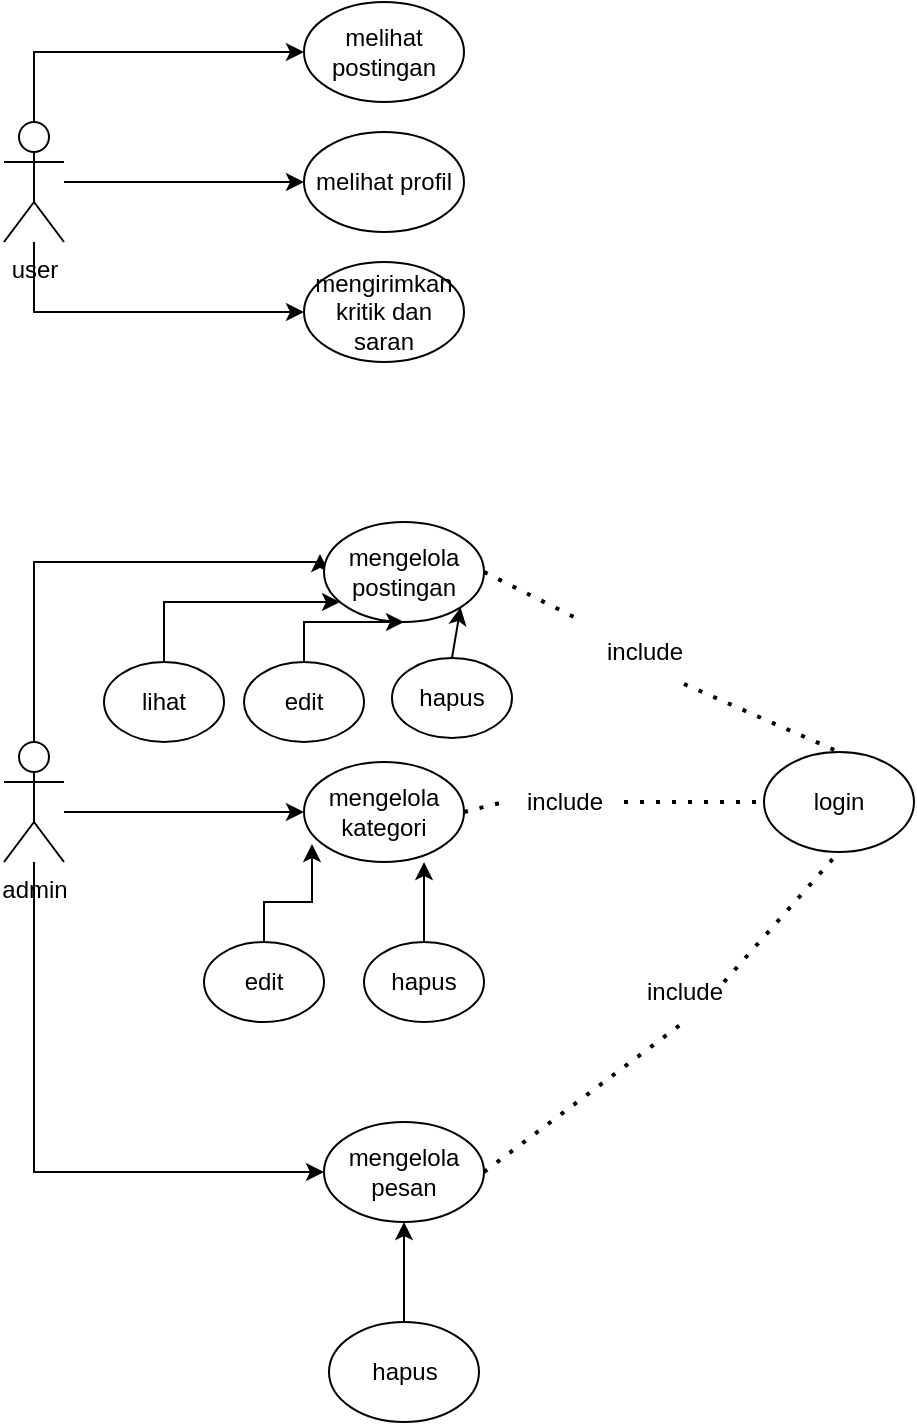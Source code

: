<mxfile version="21.6.8" type="github" pages="2">
  <diagram name="Halaman-1" id="RSVHsqRsbo349FEQMMsI">
    <mxGraphModel dx="1034" dy="436" grid="1" gridSize="10" guides="1" tooltips="1" connect="1" arrows="1" fold="1" page="1" pageScale="1" pageWidth="827" pageHeight="1169" math="0" shadow="0">
      <root>
        <mxCell id="0" />
        <mxCell id="1" parent="0" />
        <mxCell id="zydpl3n6GphYfxGXzcQ3-6" style="edgeStyle=orthogonalEdgeStyle;rounded=0;orthogonalLoop=1;jettySize=auto;html=1;" parent="1" source="zydpl3n6GphYfxGXzcQ3-1" target="zydpl3n6GphYfxGXzcQ3-3" edge="1">
          <mxGeometry relative="1" as="geometry">
            <Array as="points">
              <mxPoint x="115" y="285" />
            </Array>
          </mxGeometry>
        </mxCell>
        <mxCell id="zydpl3n6GphYfxGXzcQ3-7" style="edgeStyle=orthogonalEdgeStyle;rounded=0;orthogonalLoop=1;jettySize=auto;html=1;" parent="1" source="zydpl3n6GphYfxGXzcQ3-1" target="zydpl3n6GphYfxGXzcQ3-4" edge="1">
          <mxGeometry relative="1" as="geometry">
            <Array as="points">
              <mxPoint x="180" y="350" />
              <mxPoint x="180" y="350" />
            </Array>
          </mxGeometry>
        </mxCell>
        <mxCell id="zydpl3n6GphYfxGXzcQ3-15" style="edgeStyle=orthogonalEdgeStyle;rounded=0;orthogonalLoop=1;jettySize=auto;html=1;entryX=0;entryY=0.5;entryDx=0;entryDy=0;" parent="1" source="zydpl3n6GphYfxGXzcQ3-1" target="zydpl3n6GphYfxGXzcQ3-5" edge="1">
          <mxGeometry relative="1" as="geometry">
            <Array as="points">
              <mxPoint x="115" y="415" />
            </Array>
          </mxGeometry>
        </mxCell>
        <mxCell id="zydpl3n6GphYfxGXzcQ3-1" value="user" style="shape=umlActor;verticalLabelPosition=bottom;verticalAlign=top;html=1;outlineConnect=0;" parent="1" vertex="1">
          <mxGeometry x="100" y="320" width="30" height="60" as="geometry" />
        </mxCell>
        <mxCell id="zydpl3n6GphYfxGXzcQ3-16" style="edgeStyle=orthogonalEdgeStyle;rounded=0;orthogonalLoop=1;jettySize=auto;html=1;entryX=-0.025;entryY=0.32;entryDx=0;entryDy=0;entryPerimeter=0;" parent="1" source="zydpl3n6GphYfxGXzcQ3-2" target="zydpl3n6GphYfxGXzcQ3-9" edge="1">
          <mxGeometry relative="1" as="geometry">
            <Array as="points">
              <mxPoint x="115" y="540" />
              <mxPoint x="258" y="540" />
            </Array>
          </mxGeometry>
        </mxCell>
        <mxCell id="zydpl3n6GphYfxGXzcQ3-17" style="edgeStyle=orthogonalEdgeStyle;rounded=0;orthogonalLoop=1;jettySize=auto;html=1;entryX=0;entryY=0.5;entryDx=0;entryDy=0;" parent="1" source="zydpl3n6GphYfxGXzcQ3-2" target="zydpl3n6GphYfxGXzcQ3-10" edge="1">
          <mxGeometry relative="1" as="geometry">
            <Array as="points">
              <mxPoint x="170" y="665" />
              <mxPoint x="170" y="665" />
            </Array>
          </mxGeometry>
        </mxCell>
        <mxCell id="zydpl3n6GphYfxGXzcQ3-18" style="edgeStyle=orthogonalEdgeStyle;rounded=0;orthogonalLoop=1;jettySize=auto;html=1;entryX=0;entryY=0.5;entryDx=0;entryDy=0;" parent="1" source="zydpl3n6GphYfxGXzcQ3-2" target="zydpl3n6GphYfxGXzcQ3-11" edge="1">
          <mxGeometry relative="1" as="geometry">
            <Array as="points">
              <mxPoint x="115" y="845" />
            </Array>
          </mxGeometry>
        </mxCell>
        <mxCell id="zydpl3n6GphYfxGXzcQ3-2" value="admin" style="shape=umlActor;verticalLabelPosition=bottom;verticalAlign=top;html=1;outlineConnect=0;" parent="1" vertex="1">
          <mxGeometry x="100" y="630" width="30" height="60" as="geometry" />
        </mxCell>
        <mxCell id="zydpl3n6GphYfxGXzcQ3-3" value="melihat postingan" style="ellipse;whiteSpace=wrap;html=1;" parent="1" vertex="1">
          <mxGeometry x="250" y="260" width="80" height="50" as="geometry" />
        </mxCell>
        <mxCell id="zydpl3n6GphYfxGXzcQ3-4" value="melihat profil" style="ellipse;whiteSpace=wrap;html=1;" parent="1" vertex="1">
          <mxGeometry x="250" y="325" width="80" height="50" as="geometry" />
        </mxCell>
        <mxCell id="zydpl3n6GphYfxGXzcQ3-5" value="mengirimkan kritik dan saran" style="ellipse;whiteSpace=wrap;html=1;" parent="1" vertex="1">
          <mxGeometry x="250" y="390" width="80" height="50" as="geometry" />
        </mxCell>
        <mxCell id="zydpl3n6GphYfxGXzcQ3-9" value="mengelola postingan" style="ellipse;whiteSpace=wrap;html=1;" parent="1" vertex="1">
          <mxGeometry x="260" y="520" width="80" height="50" as="geometry" />
        </mxCell>
        <mxCell id="zydpl3n6GphYfxGXzcQ3-10" value="mengelola kategori" style="ellipse;whiteSpace=wrap;html=1;" parent="1" vertex="1">
          <mxGeometry x="250" y="640" width="80" height="50" as="geometry" />
        </mxCell>
        <mxCell id="zydpl3n6GphYfxGXzcQ3-11" value="mengelola pesan" style="ellipse;whiteSpace=wrap;html=1;" parent="1" vertex="1">
          <mxGeometry x="260" y="820" width="80" height="50" as="geometry" />
        </mxCell>
        <mxCell id="zydpl3n6GphYfxGXzcQ3-19" value="login" style="ellipse;whiteSpace=wrap;html=1;" parent="1" vertex="1">
          <mxGeometry x="480" y="635" width="75" height="50" as="geometry" />
        </mxCell>
        <mxCell id="zydpl3n6GphYfxGXzcQ3-20" value="" style="endArrow=none;dashed=1;html=1;dashPattern=1 3;strokeWidth=2;rounded=0;entryX=0.5;entryY=1;entryDx=0;entryDy=0;" parent="1" target="zydpl3n6GphYfxGXzcQ3-19" edge="1">
          <mxGeometry width="50" height="50" relative="1" as="geometry">
            <mxPoint x="460" y="750" as="sourcePoint" />
            <mxPoint x="430" y="690" as="targetPoint" />
          </mxGeometry>
        </mxCell>
        <mxCell id="zydpl3n6GphYfxGXzcQ3-21" value="" style="endArrow=none;dashed=1;html=1;dashPattern=1 3;strokeWidth=2;rounded=0;exitX=1;exitY=0.5;exitDx=0;exitDy=0;entryX=0;entryY=0.5;entryDx=0;entryDy=0;" parent="1" source="zydpl3n6GphYfxGXzcQ3-24" target="zydpl3n6GphYfxGXzcQ3-19" edge="1">
          <mxGeometry width="50" height="50" relative="1" as="geometry">
            <mxPoint x="380" y="740" as="sourcePoint" />
            <mxPoint x="430" y="690" as="targetPoint" />
          </mxGeometry>
        </mxCell>
        <mxCell id="zydpl3n6GphYfxGXzcQ3-22" value="" style="endArrow=none;dashed=1;html=1;dashPattern=1 3;strokeWidth=2;rounded=0;entryX=0.5;entryY=0;entryDx=0;entryDy=0;exitX=0.833;exitY=1.033;exitDx=0;exitDy=0;exitPerimeter=0;" parent="1" source="zydpl3n6GphYfxGXzcQ3-23" target="zydpl3n6GphYfxGXzcQ3-19" edge="1">
          <mxGeometry width="50" height="50" relative="1" as="geometry">
            <mxPoint x="380" y="740" as="sourcePoint" />
            <mxPoint x="430" y="690" as="targetPoint" />
          </mxGeometry>
        </mxCell>
        <mxCell id="zydpl3n6GphYfxGXzcQ3-25" value="" style="endArrow=none;dashed=1;html=1;dashPattern=1 3;strokeWidth=2;rounded=0;exitX=1;exitY=0.5;exitDx=0;exitDy=0;entryX=0;entryY=0.5;entryDx=0;entryDy=0;" parent="1" source="zydpl3n6GphYfxGXzcQ3-10" target="zydpl3n6GphYfxGXzcQ3-24" edge="1">
          <mxGeometry width="50" height="50" relative="1" as="geometry">
            <mxPoint x="330" y="665" as="sourcePoint" />
            <mxPoint x="390" y="665" as="targetPoint" />
          </mxGeometry>
        </mxCell>
        <mxCell id="zydpl3n6GphYfxGXzcQ3-24" value="include" style="text;html=1;align=center;verticalAlign=middle;resizable=0;points=[];autosize=1;strokeColor=none;fillColor=none;" parent="1" vertex="1">
          <mxGeometry x="350" y="645" width="60" height="30" as="geometry" />
        </mxCell>
        <mxCell id="zydpl3n6GphYfxGXzcQ3-28" style="edgeStyle=orthogonalEdgeStyle;rounded=0;orthogonalLoop=1;jettySize=auto;html=1;entryX=0.5;entryY=1;entryDx=0;entryDy=0;" parent="1" source="zydpl3n6GphYfxGXzcQ3-27" target="zydpl3n6GphYfxGXzcQ3-11" edge="1">
          <mxGeometry relative="1" as="geometry" />
        </mxCell>
        <mxCell id="zydpl3n6GphYfxGXzcQ3-27" value="hapus" style="ellipse;whiteSpace=wrap;html=1;" parent="1" vertex="1">
          <mxGeometry x="262.5" y="920" width="75" height="50" as="geometry" />
        </mxCell>
        <mxCell id="zydpl3n6GphYfxGXzcQ3-31" style="edgeStyle=orthogonalEdgeStyle;rounded=0;orthogonalLoop=1;jettySize=auto;html=1;entryX=0.05;entryY=0.82;entryDx=0;entryDy=0;entryPerimeter=0;" parent="1" source="zydpl3n6GphYfxGXzcQ3-29" target="zydpl3n6GphYfxGXzcQ3-10" edge="1">
          <mxGeometry relative="1" as="geometry" />
        </mxCell>
        <mxCell id="zydpl3n6GphYfxGXzcQ3-29" value="edit" style="ellipse;whiteSpace=wrap;html=1;" parent="1" vertex="1">
          <mxGeometry x="200" y="730" width="60" height="40" as="geometry" />
        </mxCell>
        <mxCell id="zydpl3n6GphYfxGXzcQ3-32" style="edgeStyle=orthogonalEdgeStyle;rounded=0;orthogonalLoop=1;jettySize=auto;html=1;" parent="1" source="zydpl3n6GphYfxGXzcQ3-30" edge="1">
          <mxGeometry relative="1" as="geometry">
            <mxPoint x="310" y="690" as="targetPoint" />
            <Array as="points">
              <mxPoint x="310" y="710" />
              <mxPoint x="310" y="710" />
            </Array>
          </mxGeometry>
        </mxCell>
        <mxCell id="zydpl3n6GphYfxGXzcQ3-30" value="hapus" style="ellipse;whiteSpace=wrap;html=1;" parent="1" vertex="1">
          <mxGeometry x="280" y="730" width="60" height="40" as="geometry" />
        </mxCell>
        <mxCell id="zydpl3n6GphYfxGXzcQ3-36" style="edgeStyle=orthogonalEdgeStyle;rounded=0;orthogonalLoop=1;jettySize=auto;html=1;" parent="1" source="zydpl3n6GphYfxGXzcQ3-33" target="zydpl3n6GphYfxGXzcQ3-9" edge="1">
          <mxGeometry relative="1" as="geometry">
            <Array as="points">
              <mxPoint x="180" y="560" />
            </Array>
          </mxGeometry>
        </mxCell>
        <mxCell id="zydpl3n6GphYfxGXzcQ3-33" value="lihat" style="ellipse;whiteSpace=wrap;html=1;" parent="1" vertex="1">
          <mxGeometry x="150" y="590" width="60" height="40" as="geometry" />
        </mxCell>
        <mxCell id="zydpl3n6GphYfxGXzcQ3-37" style="edgeStyle=orthogonalEdgeStyle;rounded=0;orthogonalLoop=1;jettySize=auto;html=1;" parent="1" source="zydpl3n6GphYfxGXzcQ3-34" target="zydpl3n6GphYfxGXzcQ3-9" edge="1">
          <mxGeometry relative="1" as="geometry" />
        </mxCell>
        <mxCell id="zydpl3n6GphYfxGXzcQ3-34" value="edit" style="ellipse;whiteSpace=wrap;html=1;" parent="1" vertex="1">
          <mxGeometry x="220" y="590" width="60" height="40" as="geometry" />
        </mxCell>
        <mxCell id="zydpl3n6GphYfxGXzcQ3-35" value="hapus" style="ellipse;whiteSpace=wrap;html=1;" parent="1" vertex="1">
          <mxGeometry x="294" y="588" width="60" height="40" as="geometry" />
        </mxCell>
        <mxCell id="zydpl3n6GphYfxGXzcQ3-38" value="" style="endArrow=classic;html=1;rounded=0;exitX=0.5;exitY=0;exitDx=0;exitDy=0;entryX=1;entryY=1;entryDx=0;entryDy=0;" parent="1" source="zydpl3n6GphYfxGXzcQ3-35" target="zydpl3n6GphYfxGXzcQ3-9" edge="1">
          <mxGeometry width="50" height="50" relative="1" as="geometry">
            <mxPoint x="380" y="640" as="sourcePoint" />
            <mxPoint x="430" y="590" as="targetPoint" />
          </mxGeometry>
        </mxCell>
        <mxCell id="zydpl3n6GphYfxGXzcQ3-39" value="" style="endArrow=none;dashed=1;html=1;dashPattern=1 3;strokeWidth=2;rounded=0;exitX=1;exitY=0.5;exitDx=0;exitDy=0;entryX=0.5;entryY=1;entryDx=0;entryDy=0;" parent="1" source="zydpl3n6GphYfxGXzcQ3-11" target="zydpl3n6GphYfxGXzcQ3-26" edge="1">
          <mxGeometry width="50" height="50" relative="1" as="geometry">
            <mxPoint x="340" y="845" as="sourcePoint" />
            <mxPoint x="518" y="685" as="targetPoint" />
          </mxGeometry>
        </mxCell>
        <mxCell id="zydpl3n6GphYfxGXzcQ3-26" value="include" style="text;html=1;align=center;verticalAlign=middle;resizable=0;points=[];autosize=1;strokeColor=none;fillColor=none;" parent="1" vertex="1">
          <mxGeometry x="410" y="740" width="60" height="30" as="geometry" />
        </mxCell>
        <mxCell id="zydpl3n6GphYfxGXzcQ3-40" value="" style="endArrow=none;dashed=1;html=1;dashPattern=1 3;strokeWidth=2;rounded=0;exitX=1;exitY=0.5;exitDx=0;exitDy=0;" parent="1" source="zydpl3n6GphYfxGXzcQ3-9" target="zydpl3n6GphYfxGXzcQ3-23" edge="1">
          <mxGeometry width="50" height="50" relative="1" as="geometry">
            <mxPoint x="340" y="545" as="sourcePoint" />
            <mxPoint x="518" y="635" as="targetPoint" />
          </mxGeometry>
        </mxCell>
        <mxCell id="zydpl3n6GphYfxGXzcQ3-23" value="include" style="text;html=1;align=center;verticalAlign=middle;resizable=0;points=[];autosize=1;strokeColor=none;fillColor=none;" parent="1" vertex="1">
          <mxGeometry x="390" y="570" width="60" height="30" as="geometry" />
        </mxCell>
      </root>
    </mxGraphModel>
  </diagram>
  <diagram id="Epa4H1ELJqGPKK6hGKj0" name="Halaman-2">
    <mxGraphModel dx="2068" dy="872" grid="1" gridSize="10" guides="1" tooltips="1" connect="1" arrows="1" fold="1" page="1" pageScale="1" pageWidth="827" pageHeight="1169" math="0" shadow="0">
      <root>
        <mxCell id="0" />
        <mxCell id="1" parent="0" />
        <mxCell id="4TMxYFXS5rCCLux-zA_p-1" value="" style="ellipse;html=1;shape=startState;fillColor=#000000;strokeColor=#ff0000;" vertex="1" parent="1">
          <mxGeometry x="110" y="90" width="30" height="30" as="geometry" />
        </mxCell>
        <mxCell id="4TMxYFXS5rCCLux-zA_p-2" value="" style="edgeStyle=orthogonalEdgeStyle;html=1;verticalAlign=bottom;endArrow=open;endSize=8;strokeColor=#ff0000;rounded=0;" edge="1" source="4TMxYFXS5rCCLux-zA_p-1" parent="1">
          <mxGeometry relative="1" as="geometry">
            <mxPoint x="125" y="180" as="targetPoint" />
          </mxGeometry>
        </mxCell>
        <mxCell id="4TMxYFXS5rCCLux-zA_p-19" style="edgeStyle=orthogonalEdgeStyle;rounded=0;orthogonalLoop=1;jettySize=auto;html=1;entryX=0;entryY=0.5;entryDx=0;entryDy=0;" edge="1" parent="1" source="4TMxYFXS5rCCLux-zA_p-3" target="4TMxYFXS5rCCLux-zA_p-8">
          <mxGeometry relative="1" as="geometry" />
        </mxCell>
        <mxCell id="4TMxYFXS5rCCLux-zA_p-3" value="login" style="html=1;whiteSpace=wrap;" vertex="1" parent="1">
          <mxGeometry x="70" y="180" width="110" height="50" as="geometry" />
        </mxCell>
        <mxCell id="4TMxYFXS5rCCLux-zA_p-23" style="edgeStyle=orthogonalEdgeStyle;rounded=0;orthogonalLoop=1;jettySize=auto;html=1;" edge="1" parent="1" source="4TMxYFXS5rCCLux-zA_p-8" target="4TMxYFXS5rCCLux-zA_p-20">
          <mxGeometry relative="1" as="geometry" />
        </mxCell>
        <mxCell id="4TMxYFXS5rCCLux-zA_p-8" value="validation" style="html=1;whiteSpace=wrap;" vertex="1" parent="1">
          <mxGeometry x="250" y="180" width="110" height="50" as="geometry" />
        </mxCell>
        <mxCell id="4TMxYFXS5rCCLux-zA_p-12" value="Admin" style="text;html=1;align=center;verticalAlign=middle;resizable=0;points=[];autosize=1;strokeColor=none;fillColor=none;" vertex="1" parent="1">
          <mxGeometry x="90" y="38" width="60" height="30" as="geometry" />
        </mxCell>
        <mxCell id="4TMxYFXS5rCCLux-zA_p-13" value="System" style="text;html=1;align=center;verticalAlign=middle;resizable=0;points=[];autosize=1;strokeColor=none;fillColor=none;" vertex="1" parent="1">
          <mxGeometry x="280" y="38" width="60" height="30" as="geometry" />
        </mxCell>
        <mxCell id="4TMxYFXS5rCCLux-zA_p-14" value="database" style="text;html=1;align=center;verticalAlign=middle;resizable=0;points=[];autosize=1;strokeColor=none;fillColor=none;" vertex="1" parent="1">
          <mxGeometry x="445" y="38" width="70" height="30" as="geometry" />
        </mxCell>
        <mxCell id="4TMxYFXS5rCCLux-zA_p-18" style="edgeStyle=orthogonalEdgeStyle;rounded=0;orthogonalLoop=1;jettySize=auto;html=1;entryX=0.5;entryY=1;entryDx=0;entryDy=0;" edge="1" parent="1" source="4TMxYFXS5rCCLux-zA_p-17" target="4TMxYFXS5rCCLux-zA_p-3">
          <mxGeometry relative="1" as="geometry" />
        </mxCell>
        <mxCell id="4TMxYFXS5rCCLux-zA_p-17" value="Pesan Salah" style="html=1;whiteSpace=wrap;" vertex="1" parent="1">
          <mxGeometry x="250" y="280" width="110" height="50" as="geometry" />
        </mxCell>
        <mxCell id="4TMxYFXS5rCCLux-zA_p-20" value="cek data" style="rhombus;whiteSpace=wrap;html=1;fontColor=#000000;fillColor=#ffffc0;strokeColor=#ff0000;" vertex="1" parent="1">
          <mxGeometry x="450" y="185" width="80" height="40" as="geometry" />
        </mxCell>
        <mxCell id="4TMxYFXS5rCCLux-zA_p-21" value="no" style="edgeStyle=orthogonalEdgeStyle;html=1;align=left;verticalAlign=bottom;endArrow=open;endSize=8;strokeColor=#ff0000;rounded=0;entryX=1;entryY=0.5;entryDx=0;entryDy=0;" edge="1" source="4TMxYFXS5rCCLux-zA_p-20" parent="1" target="4TMxYFXS5rCCLux-zA_p-17">
          <mxGeometry x="-0.628" y="-20" relative="1" as="geometry">
            <mxPoint x="630" y="200" as="targetPoint" />
            <Array as="points">
              <mxPoint x="490" y="305" />
            </Array>
            <mxPoint as="offset" />
          </mxGeometry>
        </mxCell>
        <mxCell id="4TMxYFXS5rCCLux-zA_p-22" value="yes" style="edgeStyle=orthogonalEdgeStyle;html=1;align=left;verticalAlign=top;endArrow=open;endSize=8;strokeColor=#ff0000;rounded=0;entryX=1;entryY=0.5;entryDx=0;entryDy=0;" edge="1" source="4TMxYFXS5rCCLux-zA_p-20" parent="1" target="4TMxYFXS5rCCLux-zA_p-25">
          <mxGeometry x="-1" relative="1" as="geometry">
            <mxPoint x="360" y="400" as="targetPoint" />
            <Array as="points">
              <mxPoint x="560" y="205" />
              <mxPoint x="560" y="405" />
            </Array>
          </mxGeometry>
        </mxCell>
        <mxCell id="4TMxYFXS5rCCLux-zA_p-29" style="edgeStyle=orthogonalEdgeStyle;rounded=0;orthogonalLoop=1;jettySize=auto;html=1;entryX=1;entryY=0.5;entryDx=0;entryDy=0;" edge="1" parent="1" source="4TMxYFXS5rCCLux-zA_p-25" target="4TMxYFXS5rCCLux-zA_p-26">
          <mxGeometry relative="1" as="geometry" />
        </mxCell>
        <mxCell id="4TMxYFXS5rCCLux-zA_p-25" value="Halaman Admin" style="html=1;whiteSpace=wrap;" vertex="1" parent="1">
          <mxGeometry x="250" y="380" width="110" height="50" as="geometry" />
        </mxCell>
        <mxCell id="4TMxYFXS5rCCLux-zA_p-59" style="edgeStyle=orthogonalEdgeStyle;rounded=0;orthogonalLoop=1;jettySize=auto;html=1;entryX=0;entryY=0.5;entryDx=0;entryDy=0;" edge="1" parent="1" source="4TMxYFXS5rCCLux-zA_p-26" target="4TMxYFXS5rCCLux-zA_p-60">
          <mxGeometry relative="1" as="geometry">
            <mxPoint x="270" y="500" as="targetPoint" />
            <Array as="points">
              <mxPoint x="125" y="495" />
            </Array>
          </mxGeometry>
        </mxCell>
        <mxCell id="4TMxYFXS5rCCLux-zA_p-26" value="mengelola postingan, kategori, pesan" style="html=1;whiteSpace=wrap;" vertex="1" parent="1">
          <mxGeometry x="70" y="380" width="110" height="50" as="geometry" />
        </mxCell>
        <mxCell id="4TMxYFXS5rCCLux-zA_p-77" style="edgeStyle=orthogonalEdgeStyle;rounded=0;orthogonalLoop=1;jettySize=auto;html=1;entryX=1;entryY=0.5;entryDx=0;entryDy=0;" edge="1" parent="1" source="4TMxYFXS5rCCLux-zA_p-58" target="4TMxYFXS5rCCLux-zA_p-72">
          <mxGeometry relative="1" as="geometry">
            <Array as="points">
              <mxPoint x="500" y="725" />
            </Array>
          </mxGeometry>
        </mxCell>
        <mxCell id="4TMxYFXS5rCCLux-zA_p-58" value="simpan" style="html=1;whiteSpace=wrap;" vertex="1" parent="1">
          <mxGeometry x="445" y="470" width="110" height="50" as="geometry" />
        </mxCell>
        <mxCell id="4TMxYFXS5rCCLux-zA_p-60" value="Condition" style="rhombus;whiteSpace=wrap;html=1;fontColor=#000000;fillColor=#ffffc0;strokeColor=#ff0000;" vertex="1" parent="1">
          <mxGeometry x="260" y="475" width="80" height="40" as="geometry" />
        </mxCell>
        <mxCell id="4TMxYFXS5rCCLux-zA_p-61" value="yes" style="edgeStyle=orthogonalEdgeStyle;html=1;align=left;verticalAlign=bottom;endArrow=open;endSize=8;strokeColor=#ff0000;rounded=0;entryX=0;entryY=0.5;entryDx=0;entryDy=0;" edge="1" source="4TMxYFXS5rCCLux-zA_p-60" parent="1" target="4TMxYFXS5rCCLux-zA_p-58">
          <mxGeometry x="-1" relative="1" as="geometry">
            <mxPoint x="440" y="495" as="targetPoint" />
          </mxGeometry>
        </mxCell>
        <mxCell id="4TMxYFXS5rCCLux-zA_p-62" value="no" style="edgeStyle=orthogonalEdgeStyle;html=1;align=left;verticalAlign=top;endArrow=open;endSize=8;strokeColor=#ff0000;rounded=0;" edge="1" source="4TMxYFXS5rCCLux-zA_p-60" parent="1">
          <mxGeometry x="-1" relative="1" as="geometry">
            <mxPoint x="300" y="575" as="targetPoint" />
          </mxGeometry>
        </mxCell>
        <mxCell id="4TMxYFXS5rCCLux-zA_p-64" style="edgeStyle=orthogonalEdgeStyle;rounded=0;orthogonalLoop=1;jettySize=auto;html=1;entryX=0;entryY=0.5;entryDx=0;entryDy=0;" edge="1" parent="1">
          <mxGeometry relative="1" as="geometry">
            <mxPoint x="245" y="605" as="sourcePoint" />
            <mxPoint x="60" y="405" as="targetPoint" />
            <Array as="points">
              <mxPoint x="40" y="605" />
              <mxPoint x="40" y="405" />
            </Array>
          </mxGeometry>
        </mxCell>
        <mxCell id="4TMxYFXS5rCCLux-zA_p-63" value="pesan error" style="html=1;whiteSpace=wrap;" vertex="1" parent="1">
          <mxGeometry x="245" y="580" width="110" height="50" as="geometry" />
        </mxCell>
        <mxCell id="4TMxYFXS5rCCLux-zA_p-65" value="" style="endArrow=none;html=1;rounded=0;" edge="1" parent="1">
          <mxGeometry width="50" height="50" relative="1" as="geometry">
            <mxPoint x="200" y="790" as="sourcePoint" />
            <mxPoint x="200" y="40" as="targetPoint" />
          </mxGeometry>
        </mxCell>
        <mxCell id="4TMxYFXS5rCCLux-zA_p-66" value="" style="endArrow=none;html=1;rounded=0;" edge="1" parent="1">
          <mxGeometry width="50" height="50" relative="1" as="geometry">
            <mxPoint x="400" y="790" as="sourcePoint" />
            <mxPoint x="400" y="38" as="targetPoint" />
          </mxGeometry>
        </mxCell>
        <mxCell id="4TMxYFXS5rCCLux-zA_p-67" value="" style="endArrow=none;html=1;rounded=0;" edge="1" parent="1">
          <mxGeometry width="50" height="50" relative="1" as="geometry">
            <mxPoint y="80" as="sourcePoint" />
            <mxPoint x="600" y="80" as="targetPoint" />
          </mxGeometry>
        </mxCell>
        <mxCell id="4TMxYFXS5rCCLux-zA_p-68" value="" style="endArrow=none;html=1;rounded=0;" edge="1" parent="1">
          <mxGeometry width="50" height="50" relative="1" as="geometry">
            <mxPoint y="36.57" as="sourcePoint" />
            <mxPoint x="600" y="36.57" as="targetPoint" />
          </mxGeometry>
        </mxCell>
        <mxCell id="4TMxYFXS5rCCLux-zA_p-69" value="" style="endArrow=none;html=1;rounded=0;" edge="1" parent="1">
          <mxGeometry width="50" height="50" relative="1" as="geometry">
            <mxPoint x="600" y="790" as="sourcePoint" />
            <mxPoint x="600" y="40" as="targetPoint" />
          </mxGeometry>
        </mxCell>
        <mxCell id="4TMxYFXS5rCCLux-zA_p-70" value="" style="endArrow=none;html=1;rounded=0;" edge="1" parent="1">
          <mxGeometry width="50" height="50" relative="1" as="geometry">
            <mxPoint y="790" as="sourcePoint" />
            <mxPoint x="600" y="790" as="targetPoint" />
          </mxGeometry>
        </mxCell>
        <mxCell id="4TMxYFXS5rCCLux-zA_p-74" style="edgeStyle=orthogonalEdgeStyle;rounded=0;orthogonalLoop=1;jettySize=auto;html=1;entryX=1;entryY=0.5;entryDx=0;entryDy=0;" edge="1" parent="1" source="4TMxYFXS5rCCLux-zA_p-72" target="4TMxYFXS5rCCLux-zA_p-73">
          <mxGeometry relative="1" as="geometry" />
        </mxCell>
        <mxCell id="4TMxYFXS5rCCLux-zA_p-72" value="Pesan Tersimpan" style="html=1;whiteSpace=wrap;" vertex="1" parent="1">
          <mxGeometry x="245" y="700" width="110" height="50" as="geometry" />
        </mxCell>
        <mxCell id="4TMxYFXS5rCCLux-zA_p-73" value="" style="ellipse;html=1;shape=endState;fillColor=#000000;strokeColor=#ff0000;" vertex="1" parent="1">
          <mxGeometry x="110" y="709" width="30" height="30" as="geometry" />
        </mxCell>
        <mxCell id="4TMxYFXS5rCCLux-zA_p-75" style="edgeStyle=orthogonalEdgeStyle;rounded=0;orthogonalLoop=1;jettySize=auto;html=1;exitX=0;exitY=0.5;exitDx=0;exitDy=0;entryX=0.5;entryY=1;entryDx=0;entryDy=0;" edge="1" parent="1">
          <mxGeometry relative="1" as="geometry">
            <mxPoint x="110" y="717" as="sourcePoint" />
            <mxPoint x="125" y="732" as="targetPoint" />
          </mxGeometry>
        </mxCell>
      </root>
    </mxGraphModel>
  </diagram>
</mxfile>
